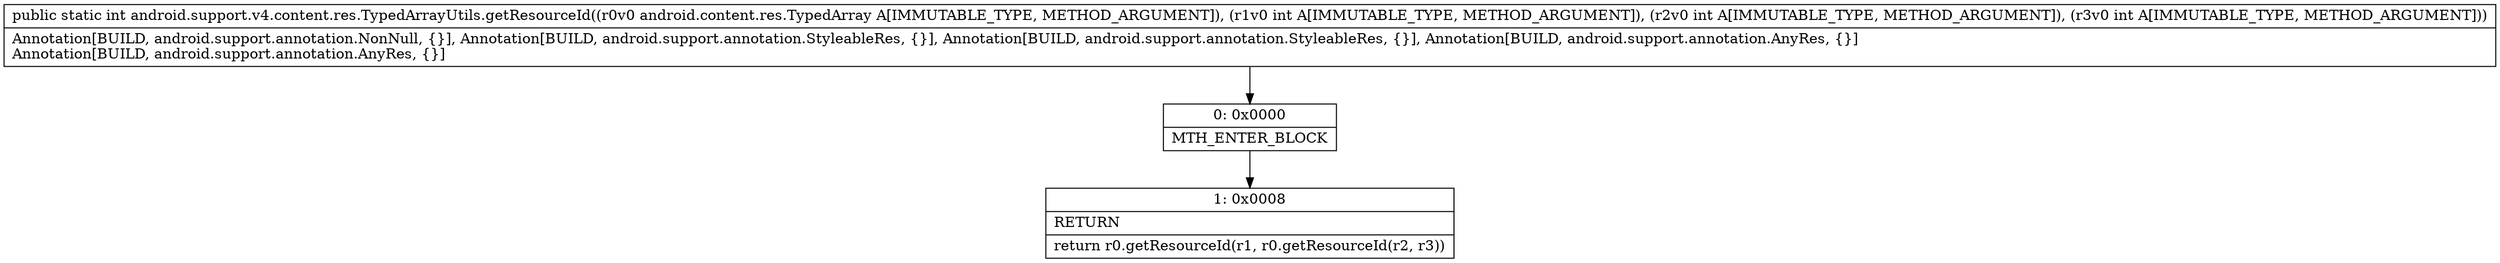 digraph "CFG forandroid.support.v4.content.res.TypedArrayUtils.getResourceId(Landroid\/content\/res\/TypedArray;III)I" {
Node_0 [shape=record,label="{0\:\ 0x0000|MTH_ENTER_BLOCK\l}"];
Node_1 [shape=record,label="{1\:\ 0x0008|RETURN\l|return r0.getResourceId(r1, r0.getResourceId(r2, r3))\l}"];
MethodNode[shape=record,label="{public static int android.support.v4.content.res.TypedArrayUtils.getResourceId((r0v0 android.content.res.TypedArray A[IMMUTABLE_TYPE, METHOD_ARGUMENT]), (r1v0 int A[IMMUTABLE_TYPE, METHOD_ARGUMENT]), (r2v0 int A[IMMUTABLE_TYPE, METHOD_ARGUMENT]), (r3v0 int A[IMMUTABLE_TYPE, METHOD_ARGUMENT]))  | Annotation[BUILD, android.support.annotation.NonNull, \{\}], Annotation[BUILD, android.support.annotation.StyleableRes, \{\}], Annotation[BUILD, android.support.annotation.StyleableRes, \{\}], Annotation[BUILD, android.support.annotation.AnyRes, \{\}]\lAnnotation[BUILD, android.support.annotation.AnyRes, \{\}]\l}"];
MethodNode -> Node_0;
Node_0 -> Node_1;
}

